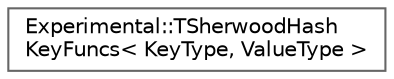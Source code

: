 digraph "Graphical Class Hierarchy"
{
 // INTERACTIVE_SVG=YES
 // LATEX_PDF_SIZE
  bgcolor="transparent";
  edge [fontname=Helvetica,fontsize=10,labelfontname=Helvetica,labelfontsize=10];
  node [fontname=Helvetica,fontsize=10,shape=box,height=0.2,width=0.4];
  rankdir="LR";
  Node0 [id="Node000000",label="Experimental::TSherwoodHash\lKeyFuncs\< KeyType, ValueType \>",height=0.2,width=0.4,color="grey40", fillcolor="white", style="filled",URL="$d7/db1/structExperimental_1_1TSherwoodHashKeyFuncs.html",tooltip=" "];
}

